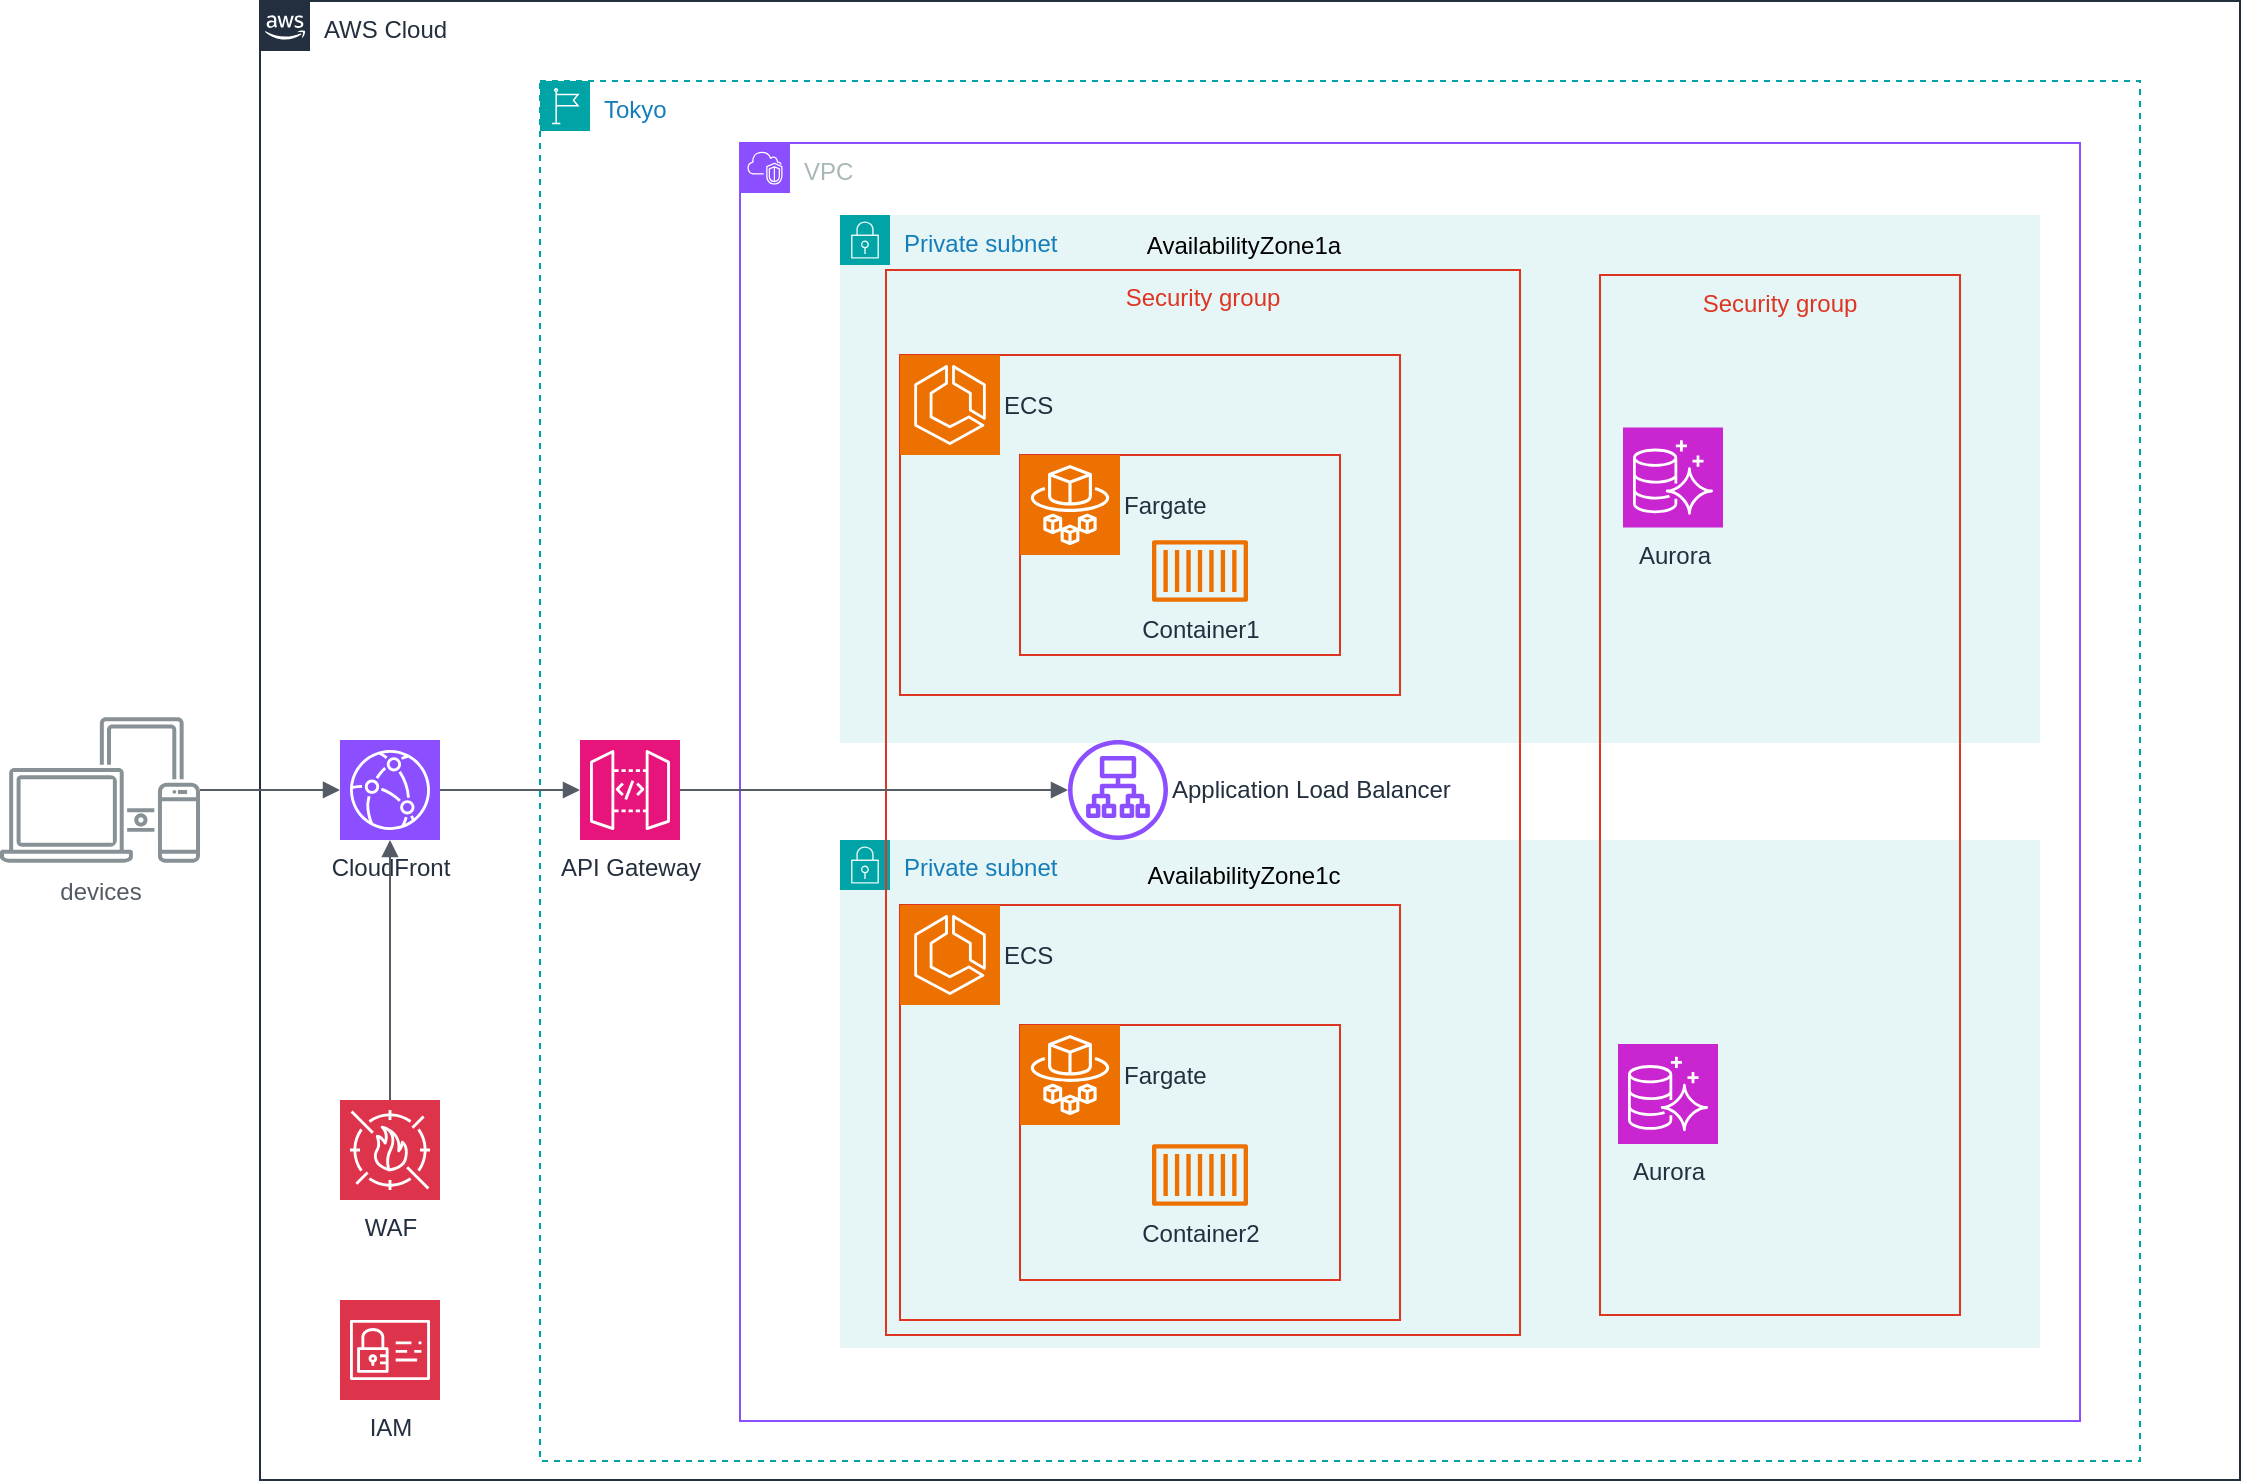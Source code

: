 <mxfile version="22.1.0" type="github">
  <diagram id="Ht1M8jgEwFfnCIfOTk4-" name="Page-1">
    <mxGraphModel dx="1434" dy="1609" grid="1" gridSize="10" guides="1" tooltips="1" connect="1" arrows="1" fold="1" page="1" pageScale="1" pageWidth="1169" pageHeight="827" background="#FFFFFF" math="0" shadow="0">
      <root>
        <mxCell id="0" />
        <mxCell id="1" parent="0" />
        <object label="AWS Cloud" id="UEzPUAAOIrF-is8g5C7q-175">
          <mxCell style="points=[[0,0],[0.25,0],[0.5,0],[0.75,0],[1,0],[1,0.25],[1,0.5],[1,0.75],[1,1],[0.75,1],[0.5,1],[0.25,1],[0,1],[0,0.75],[0,0.5],[0,0.25]];outlineConnect=0;gradientColor=none;html=1;whiteSpace=wrap;fontSize=12;fontStyle=0;shape=mxgraph.aws4.group;grIcon=mxgraph.aws4.group_aws_cloud_alt;strokeColor=#232F3E;fillColor=none;verticalAlign=top;align=left;spacingLeft=30;fontColor=#232F3E;dashed=0;labelBackgroundColor=#ffffff;container=1;pointerEvents=0;collapsible=0;recursiveResize=0;rounded=1;" parent="1" vertex="1">
            <mxGeometry x="140" y="-789.5" width="990" height="739.5" as="geometry" />
          </mxCell>
        </object>
        <mxCell id="2OEAKkn2EyUSQTswXAGM-7" value="Tokyo" style="points=[[0,0],[0.25,0],[0.5,0],[0.75,0],[1,0],[1,0.25],[1,0.5],[1,0.75],[1,1],[0.75,1],[0.5,1],[0.25,1],[0,1],[0,0.75],[0,0.5],[0,0.25]];outlineConnect=0;gradientColor=none;html=1;whiteSpace=wrap;fontSize=12;fontStyle=0;container=1;pointerEvents=0;collapsible=0;recursiveResize=0;shape=mxgraph.aws4.group;grIcon=mxgraph.aws4.group_region;strokeColor=#00A4A6;fillColor=none;verticalAlign=top;align=left;spacingLeft=30;fontColor=#147EBA;dashed=1;rounded=1;" vertex="1" parent="UEzPUAAOIrF-is8g5C7q-175">
          <mxGeometry x="140" y="40" width="800" height="690" as="geometry" />
        </mxCell>
        <mxCell id="2OEAKkn2EyUSQTswXAGM-9" value="VPC" style="points=[[0,0],[0.25,0],[0.5,0],[0.75,0],[1,0],[1,0.25],[1,0.5],[1,0.75],[1,1],[0.75,1],[0.5,1],[0.25,1],[0,1],[0,0.75],[0,0.5],[0,0.25]];outlineConnect=0;gradientColor=none;html=1;whiteSpace=wrap;fontSize=12;fontStyle=0;container=1;pointerEvents=0;collapsible=0;recursiveResize=0;shape=mxgraph.aws4.group;grIcon=mxgraph.aws4.group_vpc2;strokeColor=#8C4FFF;fillColor=none;verticalAlign=top;align=left;spacingLeft=30;fontColor=#AAB7B8;dashed=0;rounded=1;" vertex="1" parent="2OEAKkn2EyUSQTswXAGM-7">
          <mxGeometry x="100" y="31" width="670" height="639" as="geometry" />
        </mxCell>
        <mxCell id="2OEAKkn2EyUSQTswXAGM-11" value="Private subnet" style="points=[[0,0],[0.25,0],[0.5,0],[0.75,0],[1,0],[1,0.25],[1,0.5],[1,0.75],[1,1],[0.75,1],[0.5,1],[0.25,1],[0,1],[0,0.75],[0,0.5],[0,0.25]];outlineConnect=0;gradientColor=none;html=1;whiteSpace=wrap;fontSize=12;fontStyle=0;container=1;pointerEvents=0;collapsible=0;recursiveResize=0;shape=mxgraph.aws4.group;grIcon=mxgraph.aws4.group_security_group;grStroke=0;strokeColor=#00A4A6;fillColor=#E6F6F7;verticalAlign=top;align=left;spacingLeft=30;fontColor=#147EBA;dashed=0;rounded=1;" vertex="1" parent="2OEAKkn2EyUSQTswXAGM-9">
          <mxGeometry x="50" y="348.5" width="600" height="254" as="geometry" />
        </mxCell>
        <mxCell id="2OEAKkn2EyUSQTswXAGM-12" value="" style="fillColor=none;strokeColor=#DD3522;verticalAlign=top;fontStyle=0;fontColor=#DD3522;whiteSpace=wrap;html=1;rounded=0;" vertex="1" parent="2OEAKkn2EyUSQTswXAGM-11">
          <mxGeometry x="30" y="32.5" width="250" height="207.5" as="geometry" />
        </mxCell>
        <mxCell id="2OEAKkn2EyUSQTswXAGM-14" value="ECS" style="sketch=0;points=[[0,0,0],[0.25,0,0],[0.5,0,0],[0.75,0,0],[1,0,0],[0,1,0],[0.25,1,0],[0.5,1,0],[0.75,1,0],[1,1,0],[0,0.25,0],[0,0.5,0],[0,0.75,0],[1,0.25,0],[1,0.5,0],[1,0.75,0]];outlineConnect=0;fontColor=#232F3E;fillColor=#ED7100;strokeColor=#ffffff;dashed=0;verticalLabelPosition=middle;verticalAlign=middle;align=left;html=1;fontSize=12;fontStyle=0;aspect=fixed;shape=mxgraph.aws4.resourceIcon;resIcon=mxgraph.aws4.ecs;rounded=1;labelPosition=right;" vertex="1" parent="2OEAKkn2EyUSQTswXAGM-11">
          <mxGeometry x="30" y="32.5" width="50" height="50" as="geometry" />
        </mxCell>
        <mxCell id="2OEAKkn2EyUSQTswXAGM-15" value="" style="fillColor=none;strokeColor=#DD3522;verticalAlign=top;fontStyle=0;fontColor=#DD3522;whiteSpace=wrap;html=1;rounded=0;" vertex="1" parent="2OEAKkn2EyUSQTswXAGM-11">
          <mxGeometry x="90" y="92.5" width="160" height="127.5" as="geometry" />
        </mxCell>
        <mxCell id="2OEAKkn2EyUSQTswXAGM-16" value="Fargate" style="sketch=0;points=[[0,0,0],[0.25,0,0],[0.5,0,0],[0.75,0,0],[1,0,0],[0,1,0],[0.25,1,0],[0.5,1,0],[0.75,1,0],[1,1,0],[0,0.25,0],[0,0.5,0],[0,0.75,0],[1,0.25,0],[1,0.5,0],[1,0.75,0]];outlineConnect=0;fontColor=#232F3E;fillColor=#ED7100;strokeColor=#ffffff;dashed=0;verticalLabelPosition=middle;verticalAlign=middle;align=left;html=1;fontSize=12;fontStyle=0;aspect=fixed;shape=mxgraph.aws4.resourceIcon;resIcon=mxgraph.aws4.fargate;rounded=1;labelPosition=right;" vertex="1" parent="2OEAKkn2EyUSQTswXAGM-11">
          <mxGeometry x="90" y="92.5" width="50" height="50" as="geometry" />
        </mxCell>
        <mxCell id="2OEAKkn2EyUSQTswXAGM-13" value="Container2" style="sketch=0;outlineConnect=0;fontColor=#232F3E;gradientColor=none;fillColor=#ED7100;strokeColor=none;dashed=0;verticalLabelPosition=bottom;verticalAlign=top;align=center;html=1;fontSize=12;fontStyle=0;aspect=fixed;pointerEvents=1;shape=mxgraph.aws4.container_1;rounded=1;" vertex="1" parent="2OEAKkn2EyUSQTswXAGM-11">
          <mxGeometry x="156" y="152" width="48" height="31" as="geometry" />
        </mxCell>
        <mxCell id="2OEAKkn2EyUSQTswXAGM-20" value="AvailabilityZone1c" style="text;html=1;strokeColor=none;fillColor=none;align=center;verticalAlign=middle;whiteSpace=wrap;rounded=0;" vertex="1" parent="2OEAKkn2EyUSQTswXAGM-11">
          <mxGeometry x="140" y="2.5" width="124" height="30" as="geometry" />
        </mxCell>
        <mxCell id="2OEAKkn2EyUSQTswXAGM-30" value="Aurora" style="sketch=0;points=[[0,0,0],[0.25,0,0],[0.5,0,0],[0.75,0,0],[1,0,0],[0,1,0],[0.25,1,0],[0.5,1,0],[0.75,1,0],[1,1,0],[0,0.25,0],[0,0.5,0],[0,0.75,0],[1,0.25,0],[1,0.5,0],[1,0.75,0]];outlineConnect=0;fontColor=#232F3E;fillColor=#C925D1;strokeColor=#ffffff;dashed=0;verticalLabelPosition=bottom;verticalAlign=top;align=center;html=1;fontSize=12;fontStyle=0;aspect=fixed;shape=mxgraph.aws4.resourceIcon;resIcon=mxgraph.aws4.aurora;rounded=1;" vertex="1" parent="2OEAKkn2EyUSQTswXAGM-11">
          <mxGeometry x="389" y="102" width="50" height="50" as="geometry" />
        </mxCell>
        <mxCell id="2OEAKkn2EyUSQTswXAGM-21" value="Private subnet" style="points=[[0,0],[0.25,0],[0.5,0],[0.75,0],[1,0],[1,0.25],[1,0.5],[1,0.75],[1,1],[0.75,1],[0.5,1],[0.25,1],[0,1],[0,0.75],[0,0.5],[0,0.25]];outlineConnect=0;gradientColor=none;html=1;whiteSpace=wrap;fontSize=12;fontStyle=0;container=1;pointerEvents=0;collapsible=0;recursiveResize=0;shape=mxgraph.aws4.group;grIcon=mxgraph.aws4.group_security_group;grStroke=0;strokeColor=#00A4A6;fillColor=#E6F6F7;verticalAlign=top;align=left;spacingLeft=30;fontColor=#147EBA;dashed=0;rounded=1;" vertex="1" parent="2OEAKkn2EyUSQTswXAGM-9">
          <mxGeometry x="50" y="36" width="600" height="264" as="geometry" />
        </mxCell>
        <mxCell id="2OEAKkn2EyUSQTswXAGM-32" value="Security group" style="fillColor=none;strokeColor=#DD3522;verticalAlign=top;fontStyle=0;fontColor=#DD3522;whiteSpace=wrap;html=1;rounded=0;" vertex="1" parent="2OEAKkn2EyUSQTswXAGM-21">
          <mxGeometry x="23" y="27.5" width="317" height="532.5" as="geometry" />
        </mxCell>
        <mxCell id="2OEAKkn2EyUSQTswXAGM-22" value="" style="fillColor=none;strokeColor=#DD3522;verticalAlign=top;fontStyle=0;fontColor=#DD3522;whiteSpace=wrap;html=1;rounded=0;" vertex="1" parent="2OEAKkn2EyUSQTswXAGM-21">
          <mxGeometry x="30" y="70" width="250" height="170" as="geometry" />
        </mxCell>
        <mxCell id="2OEAKkn2EyUSQTswXAGM-23" value="ECS" style="sketch=0;points=[[0,0,0],[0.25,0,0],[0.5,0,0],[0.75,0,0],[1,0,0],[0,1,0],[0.25,1,0],[0.5,1,0],[0.75,1,0],[1,1,0],[0,0.25,0],[0,0.5,0],[0,0.75,0],[1,0.25,0],[1,0.5,0],[1,0.75,0]];outlineConnect=0;fontColor=#232F3E;fillColor=#ED7100;strokeColor=#ffffff;dashed=0;verticalLabelPosition=middle;verticalAlign=middle;align=left;html=1;fontSize=12;fontStyle=0;aspect=fixed;shape=mxgraph.aws4.resourceIcon;resIcon=mxgraph.aws4.ecs;rounded=1;labelPosition=right;" vertex="1" parent="2OEAKkn2EyUSQTswXAGM-21">
          <mxGeometry x="30" y="70" width="50" height="50" as="geometry" />
        </mxCell>
        <mxCell id="2OEAKkn2EyUSQTswXAGM-24" value="" style="fillColor=none;strokeColor=#DD3522;verticalAlign=top;fontStyle=0;fontColor=#DD3522;whiteSpace=wrap;html=1;rounded=0;" vertex="1" parent="2OEAKkn2EyUSQTswXAGM-21">
          <mxGeometry x="90" y="120" width="160" height="100" as="geometry" />
        </mxCell>
        <mxCell id="2OEAKkn2EyUSQTswXAGM-25" value="Fargate" style="sketch=0;points=[[0,0,0],[0.25,0,0],[0.5,0,0],[0.75,0,0],[1,0,0],[0,1,0],[0.25,1,0],[0.5,1,0],[0.75,1,0],[1,1,0],[0,0.25,0],[0,0.5,0],[0,0.75,0],[1,0.25,0],[1,0.5,0],[1,0.75,0]];outlineConnect=0;fontColor=#232F3E;fillColor=#ED7100;strokeColor=#ffffff;dashed=0;verticalLabelPosition=middle;verticalAlign=middle;align=left;html=1;fontSize=12;fontStyle=0;aspect=fixed;shape=mxgraph.aws4.resourceIcon;resIcon=mxgraph.aws4.fargate;rounded=1;labelPosition=right;" vertex="1" parent="2OEAKkn2EyUSQTswXAGM-21">
          <mxGeometry x="90" y="120" width="50" height="50" as="geometry" />
        </mxCell>
        <mxCell id="2OEAKkn2EyUSQTswXAGM-26" value="Container1" style="sketch=0;outlineConnect=0;fontColor=#232F3E;gradientColor=none;fillColor=#ED7100;strokeColor=none;dashed=0;verticalLabelPosition=bottom;verticalAlign=top;align=center;html=1;fontSize=12;fontStyle=0;aspect=fixed;pointerEvents=1;shape=mxgraph.aws4.container_1;rounded=1;" vertex="1" parent="2OEAKkn2EyUSQTswXAGM-21">
          <mxGeometry x="156" y="162.5" width="48" height="31" as="geometry" />
        </mxCell>
        <mxCell id="2OEAKkn2EyUSQTswXAGM-27" value="AvailabilityZone1a" style="text;html=1;strokeColor=none;fillColor=none;align=center;verticalAlign=middle;whiteSpace=wrap;rounded=0;" vertex="1" parent="2OEAKkn2EyUSQTswXAGM-21">
          <mxGeometry x="140" width="124" height="30" as="geometry" />
        </mxCell>
        <mxCell id="2OEAKkn2EyUSQTswXAGM-6" value="Aurora" style="sketch=0;points=[[0,0,0],[0.25,0,0],[0.5,0,0],[0.75,0,0],[1,0,0],[0,1,0],[0.25,1,0],[0.5,1,0],[0.75,1,0],[1,1,0],[0,0.25,0],[0,0.5,0],[0,0.75,0],[1,0.25,0],[1,0.5,0],[1,0.75,0]];outlineConnect=0;fontColor=#232F3E;fillColor=#C925D1;strokeColor=#ffffff;dashed=0;verticalLabelPosition=bottom;verticalAlign=top;align=center;html=1;fontSize=12;fontStyle=0;aspect=fixed;shape=mxgraph.aws4.resourceIcon;resIcon=mxgraph.aws4.aurora;rounded=1;" vertex="1" parent="2OEAKkn2EyUSQTswXAGM-21">
          <mxGeometry x="391.5" y="106.25" width="50" height="50" as="geometry" />
        </mxCell>
        <mxCell id="2OEAKkn2EyUSQTswXAGM-31" value="Security group" style="fillColor=none;strokeColor=#DD3522;verticalAlign=top;fontStyle=0;fontColor=#DD3522;whiteSpace=wrap;html=1;rounded=0;" vertex="1" parent="2OEAKkn2EyUSQTswXAGM-21">
          <mxGeometry x="380" y="30" width="180" height="520" as="geometry" />
        </mxCell>
        <mxCell id="2OEAKkn2EyUSQTswXAGM-34" value="Application Load Balancer" style="sketch=0;outlineConnect=0;fontColor=#232F3E;gradientColor=none;fillColor=#8C4FFF;strokeColor=none;dashed=0;verticalLabelPosition=middle;verticalAlign=middle;align=left;html=1;fontSize=12;fontStyle=0;aspect=fixed;pointerEvents=1;shape=mxgraph.aws4.application_load_balancer;rounded=1;labelPosition=right;" vertex="1" parent="2OEAKkn2EyUSQTswXAGM-9">
          <mxGeometry x="164" y="298.5" width="50" height="50" as="geometry" />
        </mxCell>
        <mxCell id="2OEAKkn2EyUSQTswXAGM-4" value="API Gateway" style="sketch=0;points=[[0,0,0],[0.25,0,0],[0.5,0,0],[0.75,0,0],[1,0,0],[0,1,0],[0.25,1,0],[0.5,1,0],[0.75,1,0],[1,1,0],[0,0.25,0],[0,0.5,0],[0,0.75,0],[1,0.25,0],[1,0.5,0],[1,0.75,0]];outlineConnect=0;fontColor=#232F3E;fillColor=#E7157B;strokeColor=#ffffff;dashed=0;verticalLabelPosition=bottom;verticalAlign=top;align=center;html=1;fontSize=12;fontStyle=0;aspect=fixed;shape=mxgraph.aws4.resourceIcon;resIcon=mxgraph.aws4.api_gateway;rounded=1;" vertex="1" parent="2OEAKkn2EyUSQTswXAGM-7">
          <mxGeometry x="20" y="329.5" width="50" height="50" as="geometry" />
        </mxCell>
        <mxCell id="2OEAKkn2EyUSQTswXAGM-37" value="" style="edgeStyle=orthogonalEdgeStyle;html=1;endArrow=block;elbow=vertical;startArrow=none;endFill=1;strokeColor=#545B64;rounded=0;exitX=1;exitY=0.5;exitDx=0;exitDy=0;exitPerimeter=0;" edge="1" parent="2OEAKkn2EyUSQTswXAGM-7" source="2OEAKkn2EyUSQTswXAGM-4" target="2OEAKkn2EyUSQTswXAGM-34">
          <mxGeometry width="100" relative="1" as="geometry">
            <mxPoint x="-30" y="429.5" as="sourcePoint" />
            <mxPoint x="70" y="429.5" as="targetPoint" />
          </mxGeometry>
        </mxCell>
        <mxCell id="2OEAKkn2EyUSQTswXAGM-3" value="CloudFront" style="sketch=0;points=[[0,0,0],[0.25,0,0],[0.5,0,0],[0.75,0,0],[1,0,0],[0,1,0],[0.25,1,0],[0.5,1,0],[0.75,1,0],[1,1,0],[0,0.25,0],[0,0.5,0],[0,0.75,0],[1,0.25,0],[1,0.5,0],[1,0.75,0]];outlineConnect=0;fontColor=#232F3E;fillColor=#8C4FFF;strokeColor=#ffffff;dashed=0;verticalLabelPosition=bottom;verticalAlign=top;align=center;html=1;fontSize=12;fontStyle=0;aspect=fixed;shape=mxgraph.aws4.resourceIcon;resIcon=mxgraph.aws4.cloudfront;rounded=1;" vertex="1" parent="UEzPUAAOIrF-is8g5C7q-175">
          <mxGeometry x="40" y="369.5" width="50" height="50" as="geometry" />
        </mxCell>
        <mxCell id="2OEAKkn2EyUSQTswXAGM-2" value="WAF" style="sketch=0;points=[[0,0,0],[0.25,0,0],[0.5,0,0],[0.75,0,0],[1,0,0],[0,1,0],[0.25,1,0],[0.5,1,0],[0.75,1,0],[1,1,0],[0,0.25,0],[0,0.5,0],[0,0.75,0],[1,0.25,0],[1,0.5,0],[1,0.75,0]];outlineConnect=0;fontColor=#232F3E;fillColor=#DD344C;strokeColor=#ffffff;dashed=0;verticalLabelPosition=bottom;verticalAlign=top;align=center;html=1;fontSize=12;fontStyle=0;aspect=fixed;shape=mxgraph.aws4.resourceIcon;resIcon=mxgraph.aws4.waf;rounded=1;" vertex="1" parent="UEzPUAAOIrF-is8g5C7q-175">
          <mxGeometry x="40" y="549.5" width="50" height="50" as="geometry" />
        </mxCell>
        <mxCell id="2OEAKkn2EyUSQTswXAGM-29" value="" style="edgeStyle=orthogonalEdgeStyle;html=1;endArrow=none;elbow=vertical;startArrow=block;startFill=1;strokeColor=#545B64;rounded=0;entryX=0.5;entryY=0;entryDx=0;entryDy=0;entryPerimeter=0;" edge="1" parent="UEzPUAAOIrF-is8g5C7q-175" source="2OEAKkn2EyUSQTswXAGM-3" target="2OEAKkn2EyUSQTswXAGM-2">
          <mxGeometry width="100" relative="1" as="geometry">
            <mxPoint x="50" y="399.5" as="sourcePoint" />
            <mxPoint x="150" y="399.5" as="targetPoint" />
          </mxGeometry>
        </mxCell>
        <mxCell id="2OEAKkn2EyUSQTswXAGM-1" value="IAM" style="sketch=0;points=[[0,0,0],[0.25,0,0],[0.5,0,0],[0.75,0,0],[1,0,0],[0,1,0],[0.25,1,0],[0.5,1,0],[0.75,1,0],[1,1,0],[0,0.25,0],[0,0.5,0],[0,0.75,0],[1,0.25,0],[1,0.5,0],[1,0.75,0]];outlineConnect=0;fontColor=#232F3E;fillColor=#DD344C;strokeColor=#ffffff;dashed=0;verticalLabelPosition=bottom;verticalAlign=top;align=center;html=1;fontSize=12;fontStyle=0;aspect=fixed;shape=mxgraph.aws4.resourceIcon;resIcon=mxgraph.aws4.identity_and_access_management;rounded=1;" vertex="1" parent="UEzPUAAOIrF-is8g5C7q-175">
          <mxGeometry x="40" y="649.5" width="50" height="50" as="geometry" />
        </mxCell>
        <mxCell id="2OEAKkn2EyUSQTswXAGM-36" value="" style="edgeStyle=orthogonalEdgeStyle;html=1;endArrow=block;elbow=vertical;startArrow=none;endFill=1;strokeColor=#545B64;rounded=0;exitX=1;exitY=0.5;exitDx=0;exitDy=0;exitPerimeter=0;entryX=0;entryY=0.5;entryDx=0;entryDy=0;entryPerimeter=0;" edge="1" parent="UEzPUAAOIrF-is8g5C7q-175" source="2OEAKkn2EyUSQTswXAGM-3" target="2OEAKkn2EyUSQTswXAGM-4">
          <mxGeometry width="100" relative="1" as="geometry">
            <mxPoint x="-110" y="529.5" as="sourcePoint" />
            <mxPoint x="-10" y="529.5" as="targetPoint" />
          </mxGeometry>
        </mxCell>
        <mxCell id="2OEAKkn2EyUSQTswXAGM-17" value="devices" style="sketch=0;outlineConnect=0;gradientColor=none;fontColor=#545B64;strokeColor=none;fillColor=#879196;dashed=0;verticalLabelPosition=bottom;verticalAlign=top;align=center;html=1;fontSize=12;fontStyle=0;aspect=fixed;shape=mxgraph.aws4.illustration_devices;pointerEvents=1;rounded=1;" vertex="1" parent="1">
          <mxGeometry x="10" y="-431.5" width="100" height="73" as="geometry" />
        </mxCell>
        <mxCell id="2OEAKkn2EyUSQTswXAGM-19" value="" style="edgeStyle=orthogonalEdgeStyle;html=1;endArrow=block;elbow=vertical;startArrow=none;endFill=1;strokeColor=#545B64;rounded=0;entryX=0;entryY=0.5;entryDx=0;entryDy=0;entryPerimeter=0;" edge="1" parent="1" source="2OEAKkn2EyUSQTswXAGM-17" target="2OEAKkn2EyUSQTswXAGM-3">
          <mxGeometry width="100" relative="1" as="geometry">
            <mxPoint x="140" y="-450" as="sourcePoint" />
            <mxPoint x="230" y="-440" as="targetPoint" />
          </mxGeometry>
        </mxCell>
      </root>
    </mxGraphModel>
  </diagram>
</mxfile>
